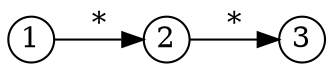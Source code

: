 digraph GSS {
    rankdir=LR
    node [shape=circle fixedsize=true width=0.3]
    1 -> 2 [label="*"]
    2 -> 3 [label="*"]
}

